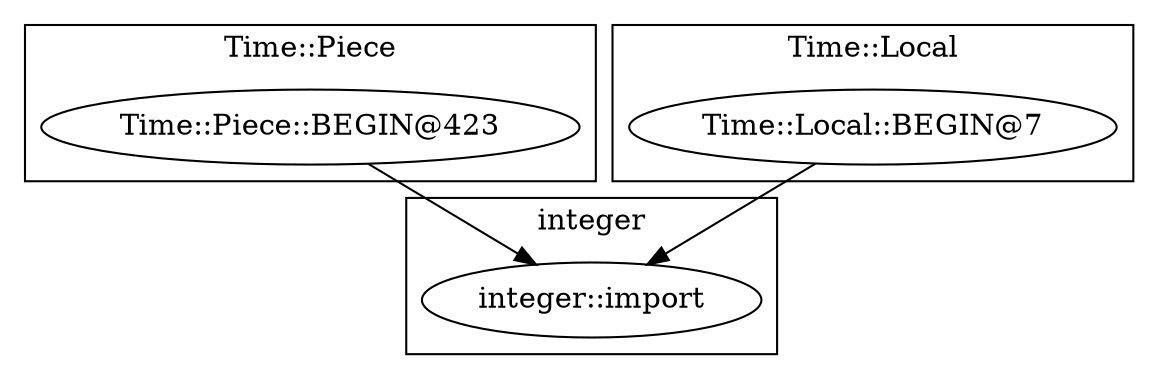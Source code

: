 digraph {
graph [overlap=false]
subgraph cluster_Time_Piece {
	label="Time::Piece";
	"Time::Piece::BEGIN@423";
}
subgraph cluster_integer {
	label="integer";
	"integer::import";
}
subgraph cluster_Time_Local {
	label="Time::Local";
	"Time::Local::BEGIN@7";
}
"Time::Piece::BEGIN@423" -> "integer::import";
"Time::Local::BEGIN@7" -> "integer::import";
}
